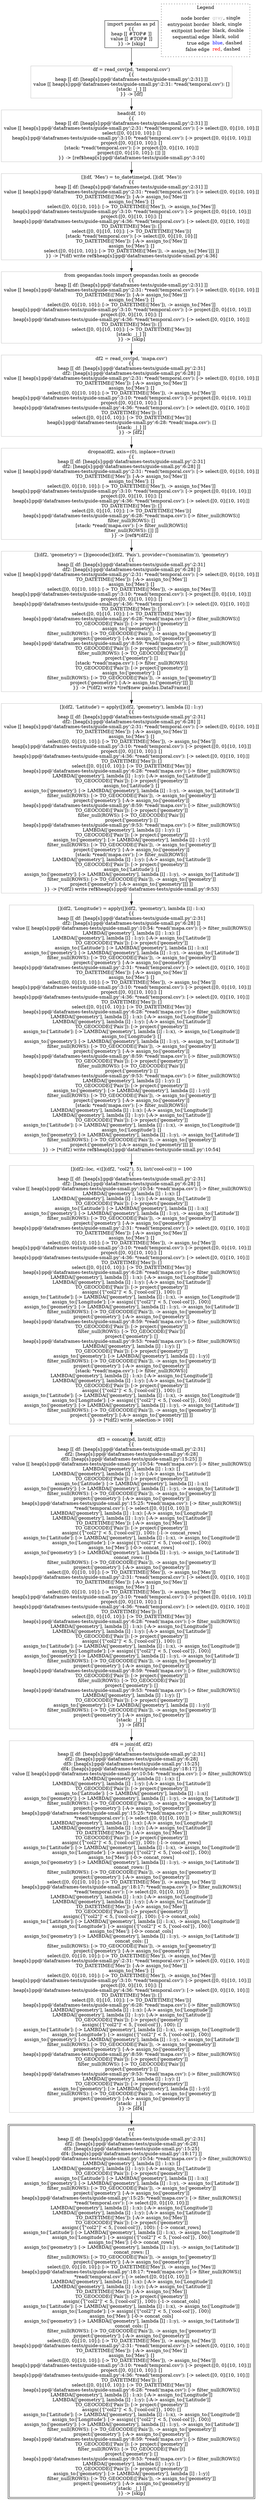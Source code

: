 digraph {
	"node0" [shape="rect",color="black",label=<import pandas as pd<BR/>{{<BR/>heap [[ #TOP# ]]<BR/>value [[ #TOP# ]]<BR/>}} -&gt; [skip]>];
	"node1" [shape="rect",color="gray",label=<df3 = concat(pd, list(df, df2))<BR/>{{<BR/>heap [[ df: [heap[s]:pp@'dataframes-tests/guide-small.py':2:31]<BR/>df2: [heap[s]:pp@'dataframes-tests/guide-small.py':6:28]<BR/>df3: [heap[s]:pp@'dataframes-tests/guide-small.py':15:25] ]]<BR/>value [[ heap[s]:pp@'dataframes-tests/guide-small.py':10:54: *read('mapa.csv'): [-&gt; filter_null(ROWS)]<BR/>LAMBDA(['geometry'], lambda [l] : l::x): []<BR/>LAMBDA(['geometry'], lambda [l] : l::y): [-A-&gt; assign_to:['Latitude']]<BR/>TO_GEOCODE(['Pa&iacute;s']): [-&gt; project:['geometry']]<BR/>assign_to:['Latitude']: [-&gt; LAMBDA(['geometry'], lambda [l] : l::x)]<BR/>assign_to:['geometry']: [-&gt; LAMBDA(['geometry'], lambda [l] : l::y), -&gt; assign_to:['Latitude']]<BR/>filter_null(ROWS): [-&gt; TO_GEOCODE(['Pa&iacute;s']), -&gt; assign_to:['geometry']]<BR/>project:['geometry']: [-A-&gt; assign_to:['geometry']]<BR/>heap[s]:pp@'dataframes-tests/guide-small.py':15:25: *read('mapa.csv'): [-&gt; filter_null(ROWS)]<BR/>*read('temporal.csv'): [-&gt; select:[[0, 0]:[10, 10]:]]<BR/>LAMBDA(['geometry'], lambda [l] : l::x): [-A-&gt; assign_to:['Longitude']]<BR/>LAMBDA(['geometry'], lambda [l] : l::y): [-A-&gt; assign_to:['Latitude']]<BR/>TO_DATETIME(['Mes']): [-A-&gt; assign_to:['Mes']]<BR/>TO_GEOCODE(['Pa&iacute;s']): [-&gt; project:['geometry']]<BR/>assign({'[&quot;col2&quot;]' &lt; 5, ['cool-col']}, 100): [-1-&gt; concat_rows]<BR/>assign_to:['Latitude']: [-&gt; LAMBDA(['geometry'], lambda [l] : l::x), -&gt; assign_to:['Longitude']]<BR/>assign_to:['Longitude']: [-&gt; assign({'[&quot;col2&quot;]' &lt; 5, ['cool-col']}, 100)]<BR/>assign_to:['Mes']: [-0-&gt; concat_rows]<BR/>assign_to:['geometry']: [-&gt; LAMBDA(['geometry'], lambda [l] : l::y), -&gt; assign_to:['Latitude']]<BR/>concat_rows: []<BR/>filter_null(ROWS): [-&gt; TO_GEOCODE(['Pa&iacute;s']), -&gt; assign_to:['geometry']]<BR/>project:['geometry']: [-A-&gt; assign_to:['geometry']]<BR/>select:[[0, 0]:[10, 10]:]: [-&gt; TO_DATETIME(['Mes']), -&gt; assign_to:['Mes']]<BR/>heap[s]:pp@'dataframes-tests/guide-small.py':2:31: *read('temporal.csv'): [-&gt; select:[[0, 0]:[10, 10]:]]<BR/>TO_DATETIME(['Mes']): [-A-&gt; assign_to:['Mes']]<BR/>assign_to:['Mes']: []<BR/>select:[[0, 0]:[10, 10]:]: [-&gt; TO_DATETIME(['Mes']), -&gt; assign_to:['Mes']]<BR/>heap[s]:pp@'dataframes-tests/guide-small.py':3:10: *read('temporal.csv'): [-&gt; project:[[0, 0]:[10, 10]:]]<BR/>project:[[0, 0]:[10, 10]:]: []<BR/>heap[s]:pp@'dataframes-tests/guide-small.py':4:36: *read('temporal.csv'): [-&gt; select:[[0, 0]:[10, 10]:]]<BR/>TO_DATETIME(['Mes']): []<BR/>select:[[0, 0]:[10, 10]:]: [-&gt; TO_DATETIME(['Mes'])]<BR/>heap[s]:pp@'dataframes-tests/guide-small.py':6:28: *read('mapa.csv'): [-&gt; filter_null(ROWS)]<BR/>LAMBDA(['geometry'], lambda [l] : l::x): [-A-&gt; assign_to:['Longitude']]<BR/>LAMBDA(['geometry'], lambda [l] : l::y): [-A-&gt; assign_to:['Latitude']]<BR/>TO_GEOCODE(['Pa&iacute;s']): [-&gt; project:['geometry']]<BR/>assign({'[&quot;col2&quot;]' &lt; 5, ['cool-col']}, 100): []<BR/>assign_to:['Latitude']: [-&gt; LAMBDA(['geometry'], lambda [l] : l::x), -&gt; assign_to:['Longitude']]<BR/>assign_to:['Longitude']: [-&gt; assign({'[&quot;col2&quot;]' &lt; 5, ['cool-col']}, 100)]<BR/>assign_to:['geometry']: [-&gt; LAMBDA(['geometry'], lambda [l] : l::y), -&gt; assign_to:['Latitude']]<BR/>filter_null(ROWS): [-&gt; TO_GEOCODE(['Pa&iacute;s']), -&gt; assign_to:['geometry']]<BR/>project:['geometry']: [-A-&gt; assign_to:['geometry']]<BR/>heap[s]:pp@'dataframes-tests/guide-small.py':8:59: *read('mapa.csv'): [-&gt; filter_null(ROWS)]<BR/>TO_GEOCODE(['Pa&iacute;s']): [-&gt; project:['geometry']]<BR/>filter_null(ROWS): [-&gt; TO_GEOCODE(['Pa&iacute;s'])]<BR/>project:['geometry']: []<BR/>heap[s]:pp@'dataframes-tests/guide-small.py':9:53: *read('mapa.csv'): [-&gt; filter_null(ROWS)]<BR/>LAMBDA(['geometry'], lambda [l] : l::y): []<BR/>TO_GEOCODE(['Pa&iacute;s']): [-&gt; project:['geometry']]<BR/>assign_to:['geometry']: [-&gt; LAMBDA(['geometry'], lambda [l] : l::y)]<BR/>filter_null(ROWS): [-&gt; TO_GEOCODE(['Pa&iacute;s']), -&gt; assign_to:['geometry']]<BR/>project:['geometry']: [-A-&gt; assign_to:['geometry']]<BR/>[stack: _|_] ]]<BR/>}} -&gt; [df3]>];
	"node2" [shape="rect",color="gray",label=<df2 = read_csv(pd, 'mapa.csv')<BR/>{{<BR/>heap [[ df: [heap[s]:pp@'dataframes-tests/guide-small.py':2:31]<BR/>df2: [heap[s]:pp@'dataframes-tests/guide-small.py':6:28] ]]<BR/>value [[ heap[s]:pp@'dataframes-tests/guide-small.py':2:31: *read('temporal.csv'): [-&gt; select:[[0, 0]:[10, 10]:]]<BR/>TO_DATETIME(['Mes']): [-A-&gt; assign_to:['Mes']]<BR/>assign_to:['Mes']: []<BR/>select:[[0, 0]:[10, 10]:]: [-&gt; TO_DATETIME(['Mes']), -&gt; assign_to:['Mes']]<BR/>heap[s]:pp@'dataframes-tests/guide-small.py':3:10: *read('temporal.csv'): [-&gt; project:[[0, 0]:[10, 10]:]]<BR/>project:[[0, 0]:[10, 10]:]: []<BR/>heap[s]:pp@'dataframes-tests/guide-small.py':4:36: *read('temporal.csv'): [-&gt; select:[[0, 0]:[10, 10]:]]<BR/>TO_DATETIME(['Mes']): []<BR/>select:[[0, 0]:[10, 10]:]: [-&gt; TO_DATETIME(['Mes'])]<BR/>heap[s]:pp@'dataframes-tests/guide-small.py':6:28: *read('mapa.csv'): []<BR/>[stack: _|_] ]]<BR/>}} -&gt; [df2]>];
	"node3" [shape="rect",color="gray",label=<from geopandas.tools import geopandas.tools as geocode<BR/>{{<BR/>heap [[ df: [heap[s]:pp@'dataframes-tests/guide-small.py':2:31] ]]<BR/>value [[ heap[s]:pp@'dataframes-tests/guide-small.py':2:31: *read('temporal.csv'): [-&gt; select:[[0, 0]:[10, 10]:]]<BR/>TO_DATETIME(['Mes']): [-A-&gt; assign_to:['Mes']]<BR/>assign_to:['Mes']: []<BR/>select:[[0, 0]:[10, 10]:]: [-&gt; TO_DATETIME(['Mes']), -&gt; assign_to:['Mes']]<BR/>heap[s]:pp@'dataframes-tests/guide-small.py':3:10: *read('temporal.csv'): [-&gt; project:[[0, 0]:[10, 10]:]]<BR/>project:[[0, 0]:[10, 10]:]: []<BR/>heap[s]:pp@'dataframes-tests/guide-small.py':4:36: *read('temporal.csv'): [-&gt; select:[[0, 0]:[10, 10]:]]<BR/>TO_DATETIME(['Mes']): []<BR/>select:[[0, 0]:[10, 10]:]: [-&gt; TO_DATETIME(['Mes'])]<BR/>[stack: _|_] ]]<BR/>}} -&gt; [skip]>];
	"node4" [shape="rect",color="gray",label=<[](df2, 'Latitude') = apply([](df2, 'geometry'), lambda [l] : l::y)<BR/>{{<BR/>heap [[ df: [heap[s]:pp@'dataframes-tests/guide-small.py':2:31]<BR/>df2: [heap[s]:pp@'dataframes-tests/guide-small.py':6:28] ]]<BR/>value [[ heap[s]:pp@'dataframes-tests/guide-small.py':2:31: *read('temporal.csv'): [-&gt; select:[[0, 0]:[10, 10]:]]<BR/>TO_DATETIME(['Mes']): [-A-&gt; assign_to:['Mes']]<BR/>assign_to:['Mes']: []<BR/>select:[[0, 0]:[10, 10]:]: [-&gt; TO_DATETIME(['Mes']), -&gt; assign_to:['Mes']]<BR/>heap[s]:pp@'dataframes-tests/guide-small.py':3:10: *read('temporal.csv'): [-&gt; project:[[0, 0]:[10, 10]:]]<BR/>project:[[0, 0]:[10, 10]:]: []<BR/>heap[s]:pp@'dataframes-tests/guide-small.py':4:36: *read('temporal.csv'): [-&gt; select:[[0, 0]:[10, 10]:]]<BR/>TO_DATETIME(['Mes']): []<BR/>select:[[0, 0]:[10, 10]:]: [-&gt; TO_DATETIME(['Mes'])]<BR/>heap[s]:pp@'dataframes-tests/guide-small.py':6:28: *read('mapa.csv'): [-&gt; filter_null(ROWS)]<BR/>LAMBDA(['geometry'], lambda [l] : l::y): [-A-&gt; assign_to:['Latitude']]<BR/>TO_GEOCODE(['Pa&iacute;s']): [-&gt; project:['geometry']]<BR/>assign_to:['Latitude']: []<BR/>assign_to:['geometry']: [-&gt; LAMBDA(['geometry'], lambda [l] : l::y), -&gt; assign_to:['Latitude']]<BR/>filter_null(ROWS): [-&gt; TO_GEOCODE(['Pa&iacute;s']), -&gt; assign_to:['geometry']]<BR/>project:['geometry']: [-A-&gt; assign_to:['geometry']]<BR/>heap[s]:pp@'dataframes-tests/guide-small.py':8:59: *read('mapa.csv'): [-&gt; filter_null(ROWS)]<BR/>TO_GEOCODE(['Pa&iacute;s']): [-&gt; project:['geometry']]<BR/>filter_null(ROWS): [-&gt; TO_GEOCODE(['Pa&iacute;s'])]<BR/>project:['geometry']: []<BR/>heap[s]:pp@'dataframes-tests/guide-small.py':9:53: *read('mapa.csv'): [-&gt; filter_null(ROWS)]<BR/>LAMBDA(['geometry'], lambda [l] : l::y): []<BR/>TO_GEOCODE(['Pa&iacute;s']): [-&gt; project:['geometry']]<BR/>assign_to:['geometry']: [-&gt; LAMBDA(['geometry'], lambda [l] : l::y)]<BR/>filter_null(ROWS): [-&gt; TO_GEOCODE(['Pa&iacute;s']), -&gt; assign_to:['geometry']]<BR/>project:['geometry']: [-A-&gt; assign_to:['geometry']]<BR/>[stack: *read('mapa.csv'): [-&gt; filter_null(ROWS)]<BR/>LAMBDA(['geometry'], lambda [l] : l::y): [-A-&gt; assign_to:['Latitude']]<BR/>TO_GEOCODE(['Pa&iacute;s']): [-&gt; project:['geometry']]<BR/>assign_to:['Latitude']: []<BR/>assign_to:['geometry']: [-&gt; LAMBDA(['geometry'], lambda [l] : l::y), -&gt; assign_to:['Latitude']]<BR/>filter_null(ROWS): [-&gt; TO_GEOCODE(['Pa&iacute;s']), -&gt; assign_to:['geometry']]<BR/>project:['geometry']: [-A-&gt; assign_to:['geometry']]] ]]<BR/>}} -&gt; [*(df2) write ref$heap[s]:pp@'dataframes-tests/guide-small.py':9:53]>];
	"node5" [shape="rect",color="gray",label=<df4 = join(df, df2)<BR/>{{<BR/>heap [[ df: [heap[s]:pp@'dataframes-tests/guide-small.py':2:31]<BR/>df2: [heap[s]:pp@'dataframes-tests/guide-small.py':6:28]<BR/>df3: [heap[s]:pp@'dataframes-tests/guide-small.py':15:25]<BR/>df4: [heap[s]:pp@'dataframes-tests/guide-small.py':18:17] ]]<BR/>value [[ heap[s]:pp@'dataframes-tests/guide-small.py':10:54: *read('mapa.csv'): [-&gt; filter_null(ROWS)]<BR/>LAMBDA(['geometry'], lambda [l] : l::x): []<BR/>LAMBDA(['geometry'], lambda [l] : l::y): [-A-&gt; assign_to:['Latitude']]<BR/>TO_GEOCODE(['Pa&iacute;s']): [-&gt; project:['geometry']]<BR/>assign_to:['Latitude']: [-&gt; LAMBDA(['geometry'], lambda [l] : l::x)]<BR/>assign_to:['geometry']: [-&gt; LAMBDA(['geometry'], lambda [l] : l::y), -&gt; assign_to:['Latitude']]<BR/>filter_null(ROWS): [-&gt; TO_GEOCODE(['Pa&iacute;s']), -&gt; assign_to:['geometry']]<BR/>project:['geometry']: [-A-&gt; assign_to:['geometry']]<BR/>heap[s]:pp@'dataframes-tests/guide-small.py':15:25: *read('mapa.csv'): [-&gt; filter_null(ROWS)]<BR/>*read('temporal.csv'): [-&gt; select:[[0, 0]:[10, 10]:]]<BR/>LAMBDA(['geometry'], lambda [l] : l::x): [-A-&gt; assign_to:['Longitude']]<BR/>LAMBDA(['geometry'], lambda [l] : l::y): [-A-&gt; assign_to:['Latitude']]<BR/>TO_DATETIME(['Mes']): [-A-&gt; assign_to:['Mes']]<BR/>TO_GEOCODE(['Pa&iacute;s']): [-&gt; project:['geometry']]<BR/>assign({'[&quot;col2&quot;]' &lt; 5, ['cool-col']}, 100): [-1-&gt; concat_rows]<BR/>assign_to:['Latitude']: [-&gt; LAMBDA(['geometry'], lambda [l] : l::x), -&gt; assign_to:['Longitude']]<BR/>assign_to:['Longitude']: [-&gt; assign({'[&quot;col2&quot;]' &lt; 5, ['cool-col']}, 100)]<BR/>assign_to:['Mes']: [-0-&gt; concat_rows]<BR/>assign_to:['geometry']: [-&gt; LAMBDA(['geometry'], lambda [l] : l::y), -&gt; assign_to:['Latitude']]<BR/>concat_rows: []<BR/>filter_null(ROWS): [-&gt; TO_GEOCODE(['Pa&iacute;s']), -&gt; assign_to:['geometry']]<BR/>project:['geometry']: [-A-&gt; assign_to:['geometry']]<BR/>select:[[0, 0]:[10, 10]:]: [-&gt; TO_DATETIME(['Mes']), -&gt; assign_to:['Mes']]<BR/>heap[s]:pp@'dataframes-tests/guide-small.py':18:17: *read('mapa.csv'): [-&gt; filter_null(ROWS)]<BR/>*read('temporal.csv'): [-&gt; select:[[0, 0]:[10, 10]:]]<BR/>LAMBDA(['geometry'], lambda [l] : l::x): [-A-&gt; assign_to:['Longitude']]<BR/>LAMBDA(['geometry'], lambda [l] : l::y): [-A-&gt; assign_to:['Latitude']]<BR/>TO_DATETIME(['Mes']): [-A-&gt; assign_to:['Mes']]<BR/>TO_GEOCODE(['Pa&iacute;s']): [-&gt; project:['geometry']]<BR/>assign({'[&quot;col2&quot;]' &lt; 5, ['cool-col']}, 100): [-1-&gt; concat_cols]<BR/>assign_to:['Latitude']: [-&gt; LAMBDA(['geometry'], lambda [l] : l::x), -&gt; assign_to:['Longitude']]<BR/>assign_to:['Longitude']: [-&gt; assign({'[&quot;col2&quot;]' &lt; 5, ['cool-col']}, 100)]<BR/>assign_to:['Mes']: [-0-&gt; concat_cols]<BR/>assign_to:['geometry']: [-&gt; LAMBDA(['geometry'], lambda [l] : l::y), -&gt; assign_to:['Latitude']]<BR/>concat_cols: []<BR/>filter_null(ROWS): [-&gt; TO_GEOCODE(['Pa&iacute;s']), -&gt; assign_to:['geometry']]<BR/>project:['geometry']: [-A-&gt; assign_to:['geometry']]<BR/>select:[[0, 0]:[10, 10]:]: [-&gt; TO_DATETIME(['Mes']), -&gt; assign_to:['Mes']]<BR/>heap[s]:pp@'dataframes-tests/guide-small.py':2:31: *read('temporal.csv'): [-&gt; select:[[0, 0]:[10, 10]:]]<BR/>TO_DATETIME(['Mes']): [-A-&gt; assign_to:['Mes']]<BR/>assign_to:['Mes']: []<BR/>select:[[0, 0]:[10, 10]:]: [-&gt; TO_DATETIME(['Mes']), -&gt; assign_to:['Mes']]<BR/>heap[s]:pp@'dataframes-tests/guide-small.py':3:10: *read('temporal.csv'): [-&gt; project:[[0, 0]:[10, 10]:]]<BR/>project:[[0, 0]:[10, 10]:]: []<BR/>heap[s]:pp@'dataframes-tests/guide-small.py':4:36: *read('temporal.csv'): [-&gt; select:[[0, 0]:[10, 10]:]]<BR/>TO_DATETIME(['Mes']): []<BR/>select:[[0, 0]:[10, 10]:]: [-&gt; TO_DATETIME(['Mes'])]<BR/>heap[s]:pp@'dataframes-tests/guide-small.py':6:28: *read('mapa.csv'): [-&gt; filter_null(ROWS)]<BR/>LAMBDA(['geometry'], lambda [l] : l::x): [-A-&gt; assign_to:['Longitude']]<BR/>LAMBDA(['geometry'], lambda [l] : l::y): [-A-&gt; assign_to:['Latitude']]<BR/>TO_GEOCODE(['Pa&iacute;s']): [-&gt; project:['geometry']]<BR/>assign({'[&quot;col2&quot;]' &lt; 5, ['cool-col']}, 100): []<BR/>assign_to:['Latitude']: [-&gt; LAMBDA(['geometry'], lambda [l] : l::x), -&gt; assign_to:['Longitude']]<BR/>assign_to:['Longitude']: [-&gt; assign({'[&quot;col2&quot;]' &lt; 5, ['cool-col']}, 100)]<BR/>assign_to:['geometry']: [-&gt; LAMBDA(['geometry'], lambda [l] : l::y), -&gt; assign_to:['Latitude']]<BR/>filter_null(ROWS): [-&gt; TO_GEOCODE(['Pa&iacute;s']), -&gt; assign_to:['geometry']]<BR/>project:['geometry']: [-A-&gt; assign_to:['geometry']]<BR/>heap[s]:pp@'dataframes-tests/guide-small.py':8:59: *read('mapa.csv'): [-&gt; filter_null(ROWS)]<BR/>TO_GEOCODE(['Pa&iacute;s']): [-&gt; project:['geometry']]<BR/>filter_null(ROWS): [-&gt; TO_GEOCODE(['Pa&iacute;s'])]<BR/>project:['geometry']: []<BR/>heap[s]:pp@'dataframes-tests/guide-small.py':9:53: *read('mapa.csv'): [-&gt; filter_null(ROWS)]<BR/>LAMBDA(['geometry'], lambda [l] : l::y): []<BR/>TO_GEOCODE(['Pa&iacute;s']): [-&gt; project:['geometry']]<BR/>assign_to:['geometry']: [-&gt; LAMBDA(['geometry'], lambda [l] : l::y)]<BR/>filter_null(ROWS): [-&gt; TO_GEOCODE(['Pa&iacute;s']), -&gt; assign_to:['geometry']]<BR/>project:['geometry']: [-A-&gt; assign_to:['geometry']]<BR/>[stack: _|_] ]]<BR/>}} -&gt; [df4]>];
	"node6" [shape="rect",color="gray",label=<head(df, 10)<BR/>{{<BR/>heap [[ df: [heap[s]:pp@'dataframes-tests/guide-small.py':2:31] ]]<BR/>value [[ heap[s]:pp@'dataframes-tests/guide-small.py':2:31: *read('temporal.csv'): [-&gt; select:[[0, 0]:[10, 10]:]]<BR/>select:[[0, 0]:[10, 10]:]: []<BR/>heap[s]:pp@'dataframes-tests/guide-small.py':3:10: *read('temporal.csv'): [-&gt; project:[[0, 0]:[10, 10]:]]<BR/>project:[[0, 0]:[10, 10]:]: []<BR/>[stack: *read('temporal.csv'): [-&gt; project:[[0, 0]:[10, 10]:]]<BR/>project:[[0, 0]:[10, 10]:]: []] ]]<BR/>}} -&gt; [ref$heap[s]:pp@'dataframes-tests/guide-small.py':3:10]>];
	"node7" [shape="rect",color="gray",label=<[](df2, 'geometry') = [](geocode([](df2, 'Pa&iacute;s'), provider=('nominatim')), 'geometry')<BR/>{{<BR/>heap [[ df: [heap[s]:pp@'dataframes-tests/guide-small.py':2:31]<BR/>df2: [heap[s]:pp@'dataframes-tests/guide-small.py':6:28] ]]<BR/>value [[ heap[s]:pp@'dataframes-tests/guide-small.py':2:31: *read('temporal.csv'): [-&gt; select:[[0, 0]:[10, 10]:]]<BR/>TO_DATETIME(['Mes']): [-A-&gt; assign_to:['Mes']]<BR/>assign_to:['Mes']: []<BR/>select:[[0, 0]:[10, 10]:]: [-&gt; TO_DATETIME(['Mes']), -&gt; assign_to:['Mes']]<BR/>heap[s]:pp@'dataframes-tests/guide-small.py':3:10: *read('temporal.csv'): [-&gt; project:[[0, 0]:[10, 10]:]]<BR/>project:[[0, 0]:[10, 10]:]: []<BR/>heap[s]:pp@'dataframes-tests/guide-small.py':4:36: *read('temporal.csv'): [-&gt; select:[[0, 0]:[10, 10]:]]<BR/>TO_DATETIME(['Mes']): []<BR/>select:[[0, 0]:[10, 10]:]: [-&gt; TO_DATETIME(['Mes'])]<BR/>heap[s]:pp@'dataframes-tests/guide-small.py':6:28: *read('mapa.csv'): [-&gt; filter_null(ROWS)]<BR/>TO_GEOCODE(['Pa&iacute;s']): [-&gt; project:['geometry']]<BR/>assign_to:['geometry']: []<BR/>filter_null(ROWS): [-&gt; TO_GEOCODE(['Pa&iacute;s']), -&gt; assign_to:['geometry']]<BR/>project:['geometry']: [-A-&gt; assign_to:['geometry']]<BR/>heap[s]:pp@'dataframes-tests/guide-small.py':8:59: *read('mapa.csv'): [-&gt; filter_null(ROWS)]<BR/>TO_GEOCODE(['Pa&iacute;s']): [-&gt; project:['geometry']]<BR/>filter_null(ROWS): [-&gt; TO_GEOCODE(['Pa&iacute;s'])]<BR/>project:['geometry']: []<BR/>[stack: *read('mapa.csv'): [-&gt; filter_null(ROWS)]<BR/>TO_GEOCODE(['Pa&iacute;s']): [-&gt; project:['geometry']]<BR/>assign_to:['geometry']: []<BR/>filter_null(ROWS): [-&gt; TO_GEOCODE(['Pa&iacute;s']), -&gt; assign_to:['geometry']]<BR/>project:['geometry']: [-A-&gt; assign_to:['geometry']]] ]]<BR/>}} -&gt; [*(df2) write *(ref$new pandas.DataFrame)]>];
	"node8" [shape="rect",color="gray",label=<[](df2::loc, &lt;([](df2, &quot;col2&quot;), 5), list('cool-col')) = 100<BR/>{{<BR/>heap [[ df: [heap[s]:pp@'dataframes-tests/guide-small.py':2:31]<BR/>df2: [heap[s]:pp@'dataframes-tests/guide-small.py':6:28] ]]<BR/>value [[ heap[s]:pp@'dataframes-tests/guide-small.py':10:54: *read('mapa.csv'): [-&gt; filter_null(ROWS)]<BR/>LAMBDA(['geometry'], lambda [l] : l::x): []<BR/>LAMBDA(['geometry'], lambda [l] : l::y): [-A-&gt; assign_to:['Latitude']]<BR/>TO_GEOCODE(['Pa&iacute;s']): [-&gt; project:['geometry']]<BR/>assign_to:['Latitude']: [-&gt; LAMBDA(['geometry'], lambda [l] : l::x)]<BR/>assign_to:['geometry']: [-&gt; LAMBDA(['geometry'], lambda [l] : l::y), -&gt; assign_to:['Latitude']]<BR/>filter_null(ROWS): [-&gt; TO_GEOCODE(['Pa&iacute;s']), -&gt; assign_to:['geometry']]<BR/>project:['geometry']: [-A-&gt; assign_to:['geometry']]<BR/>heap[s]:pp@'dataframes-tests/guide-small.py':2:31: *read('temporal.csv'): [-&gt; select:[[0, 0]:[10, 10]:]]<BR/>TO_DATETIME(['Mes']): [-A-&gt; assign_to:['Mes']]<BR/>assign_to:['Mes']: []<BR/>select:[[0, 0]:[10, 10]:]: [-&gt; TO_DATETIME(['Mes']), -&gt; assign_to:['Mes']]<BR/>heap[s]:pp@'dataframes-tests/guide-small.py':3:10: *read('temporal.csv'): [-&gt; project:[[0, 0]:[10, 10]:]]<BR/>project:[[0, 0]:[10, 10]:]: []<BR/>heap[s]:pp@'dataframes-tests/guide-small.py':4:36: *read('temporal.csv'): [-&gt; select:[[0, 0]:[10, 10]:]]<BR/>TO_DATETIME(['Mes']): []<BR/>select:[[0, 0]:[10, 10]:]: [-&gt; TO_DATETIME(['Mes'])]<BR/>heap[s]:pp@'dataframes-tests/guide-small.py':6:28: *read('mapa.csv'): [-&gt; filter_null(ROWS)]<BR/>LAMBDA(['geometry'], lambda [l] : l::x): [-A-&gt; assign_to:['Longitude']]<BR/>LAMBDA(['geometry'], lambda [l] : l::y): [-A-&gt; assign_to:['Latitude']]<BR/>TO_GEOCODE(['Pa&iacute;s']): [-&gt; project:['geometry']]<BR/>assign({'[&quot;col2&quot;]' &lt; 5, ['cool-col']}, 100): []<BR/>assign_to:['Latitude']: [-&gt; LAMBDA(['geometry'], lambda [l] : l::x), -&gt; assign_to:['Longitude']]<BR/>assign_to:['Longitude']: [-&gt; assign({'[&quot;col2&quot;]' &lt; 5, ['cool-col']}, 100)]<BR/>assign_to:['geometry']: [-&gt; LAMBDA(['geometry'], lambda [l] : l::y), -&gt; assign_to:['Latitude']]<BR/>filter_null(ROWS): [-&gt; TO_GEOCODE(['Pa&iacute;s']), -&gt; assign_to:['geometry']]<BR/>project:['geometry']: [-A-&gt; assign_to:['geometry']]<BR/>heap[s]:pp@'dataframes-tests/guide-small.py':8:59: *read('mapa.csv'): [-&gt; filter_null(ROWS)]<BR/>TO_GEOCODE(['Pa&iacute;s']): [-&gt; project:['geometry']]<BR/>filter_null(ROWS): [-&gt; TO_GEOCODE(['Pa&iacute;s'])]<BR/>project:['geometry']: []<BR/>heap[s]:pp@'dataframes-tests/guide-small.py':9:53: *read('mapa.csv'): [-&gt; filter_null(ROWS)]<BR/>LAMBDA(['geometry'], lambda [l] : l::y): []<BR/>TO_GEOCODE(['Pa&iacute;s']): [-&gt; project:['geometry']]<BR/>assign_to:['geometry']: [-&gt; LAMBDA(['geometry'], lambda [l] : l::y)]<BR/>filter_null(ROWS): [-&gt; TO_GEOCODE(['Pa&iacute;s']), -&gt; assign_to:['geometry']]<BR/>project:['geometry']: [-A-&gt; assign_to:['geometry']]<BR/>[stack: *read('mapa.csv'): [-&gt; filter_null(ROWS)]<BR/>LAMBDA(['geometry'], lambda [l] : l::x): [-A-&gt; assign_to:['Longitude']]<BR/>LAMBDA(['geometry'], lambda [l] : l::y): [-A-&gt; assign_to:['Latitude']]<BR/>TO_GEOCODE(['Pa&iacute;s']): [-&gt; project:['geometry']]<BR/>assign({'[&quot;col2&quot;]' &lt; 5, ['cool-col']}, 100): []<BR/>assign_to:['Latitude']: [-&gt; LAMBDA(['geometry'], lambda [l] : l::x), -&gt; assign_to:['Longitude']]<BR/>assign_to:['Longitude']: [-&gt; assign({'[&quot;col2&quot;]' &lt; 5, ['cool-col']}, 100)]<BR/>assign_to:['geometry']: [-&gt; LAMBDA(['geometry'], lambda [l] : l::y), -&gt; assign_to:['Latitude']]<BR/>filter_null(ROWS): [-&gt; TO_GEOCODE(['Pa&iacute;s']), -&gt; assign_to:['geometry']]<BR/>project:['geometry']: [-A-&gt; assign_to:['geometry']]] ]]<BR/>}} -&gt; [*(df2) write_selection-&gt; 100]>];
	"node9" [shape="rect",color="gray",label=<[](df2, 'Longitude') = apply([](df2, 'geometry'), lambda [l] : l::x)<BR/>{{<BR/>heap [[ df: [heap[s]:pp@'dataframes-tests/guide-small.py':2:31]<BR/>df2: [heap[s]:pp@'dataframes-tests/guide-small.py':6:28] ]]<BR/>value [[ heap[s]:pp@'dataframes-tests/guide-small.py':10:54: *read('mapa.csv'): [-&gt; filter_null(ROWS)]<BR/>LAMBDA(['geometry'], lambda [l] : l::x): []<BR/>LAMBDA(['geometry'], lambda [l] : l::y): [-A-&gt; assign_to:['Latitude']]<BR/>TO_GEOCODE(['Pa&iacute;s']): [-&gt; project:['geometry']]<BR/>assign_to:['Latitude']: [-&gt; LAMBDA(['geometry'], lambda [l] : l::x)]<BR/>assign_to:['geometry']: [-&gt; LAMBDA(['geometry'], lambda [l] : l::y), -&gt; assign_to:['Latitude']]<BR/>filter_null(ROWS): [-&gt; TO_GEOCODE(['Pa&iacute;s']), -&gt; assign_to:['geometry']]<BR/>project:['geometry']: [-A-&gt; assign_to:['geometry']]<BR/>heap[s]:pp@'dataframes-tests/guide-small.py':2:31: *read('temporal.csv'): [-&gt; select:[[0, 0]:[10, 10]:]]<BR/>TO_DATETIME(['Mes']): [-A-&gt; assign_to:['Mes']]<BR/>assign_to:['Mes']: []<BR/>select:[[0, 0]:[10, 10]:]: [-&gt; TO_DATETIME(['Mes']), -&gt; assign_to:['Mes']]<BR/>heap[s]:pp@'dataframes-tests/guide-small.py':3:10: *read('temporal.csv'): [-&gt; project:[[0, 0]:[10, 10]:]]<BR/>project:[[0, 0]:[10, 10]:]: []<BR/>heap[s]:pp@'dataframes-tests/guide-small.py':4:36: *read('temporal.csv'): [-&gt; select:[[0, 0]:[10, 10]:]]<BR/>TO_DATETIME(['Mes']): []<BR/>select:[[0, 0]:[10, 10]:]: [-&gt; TO_DATETIME(['Mes'])]<BR/>heap[s]:pp@'dataframes-tests/guide-small.py':6:28: *read('mapa.csv'): [-&gt; filter_null(ROWS)]<BR/>LAMBDA(['geometry'], lambda [l] : l::x): [-A-&gt; assign_to:['Longitude']]<BR/>LAMBDA(['geometry'], lambda [l] : l::y): [-A-&gt; assign_to:['Latitude']]<BR/>TO_GEOCODE(['Pa&iacute;s']): [-&gt; project:['geometry']]<BR/>assign_to:['Latitude']: [-&gt; LAMBDA(['geometry'], lambda [l] : l::x), -&gt; assign_to:['Longitude']]<BR/>assign_to:['Longitude']: []<BR/>assign_to:['geometry']: [-&gt; LAMBDA(['geometry'], lambda [l] : l::y), -&gt; assign_to:['Latitude']]<BR/>filter_null(ROWS): [-&gt; TO_GEOCODE(['Pa&iacute;s']), -&gt; assign_to:['geometry']]<BR/>project:['geometry']: [-A-&gt; assign_to:['geometry']]<BR/>heap[s]:pp@'dataframes-tests/guide-small.py':8:59: *read('mapa.csv'): [-&gt; filter_null(ROWS)]<BR/>TO_GEOCODE(['Pa&iacute;s']): [-&gt; project:['geometry']]<BR/>filter_null(ROWS): [-&gt; TO_GEOCODE(['Pa&iacute;s'])]<BR/>project:['geometry']: []<BR/>heap[s]:pp@'dataframes-tests/guide-small.py':9:53: *read('mapa.csv'): [-&gt; filter_null(ROWS)]<BR/>LAMBDA(['geometry'], lambda [l] : l::y): []<BR/>TO_GEOCODE(['Pa&iacute;s']): [-&gt; project:['geometry']]<BR/>assign_to:['geometry']: [-&gt; LAMBDA(['geometry'], lambda [l] : l::y)]<BR/>filter_null(ROWS): [-&gt; TO_GEOCODE(['Pa&iacute;s']), -&gt; assign_to:['geometry']]<BR/>project:['geometry']: [-A-&gt; assign_to:['geometry']]<BR/>[stack: *read('mapa.csv'): [-&gt; filter_null(ROWS)]<BR/>LAMBDA(['geometry'], lambda [l] : l::x): [-A-&gt; assign_to:['Longitude']]<BR/>LAMBDA(['geometry'], lambda [l] : l::y): [-A-&gt; assign_to:['Latitude']]<BR/>TO_GEOCODE(['Pa&iacute;s']): [-&gt; project:['geometry']]<BR/>assign_to:['Latitude']: [-&gt; LAMBDA(['geometry'], lambda [l] : l::x), -&gt; assign_to:['Longitude']]<BR/>assign_to:['Longitude']: []<BR/>assign_to:['geometry']: [-&gt; LAMBDA(['geometry'], lambda [l] : l::y), -&gt; assign_to:['Latitude']]<BR/>filter_null(ROWS): [-&gt; TO_GEOCODE(['Pa&iacute;s']), -&gt; assign_to:['geometry']]<BR/>project:['geometry']: [-A-&gt; assign_to:['geometry']]] ]]<BR/>}} -&gt; [*(df2) write ref$heap[s]:pp@'dataframes-tests/guide-small.py':10:54]>];
	"node10" [shape="rect",color="gray",label=<df = read_csv(pd, 'temporal.csv')<BR/>{{<BR/>heap [[ df: [heap[s]:pp@'dataframes-tests/guide-small.py':2:31] ]]<BR/>value [[ heap[s]:pp@'dataframes-tests/guide-small.py':2:31: *read('temporal.csv'): []<BR/>[stack: _|_] ]]<BR/>}} -&gt; [df]>];
	"node11" [shape="rect",color="black",peripheries="2",label=<ret<BR/>{{<BR/>heap [[ df: [heap[s]:pp@'dataframes-tests/guide-small.py':2:31]<BR/>df2: [heap[s]:pp@'dataframes-tests/guide-small.py':6:28]<BR/>df3: [heap[s]:pp@'dataframes-tests/guide-small.py':15:25]<BR/>df4: [heap[s]:pp@'dataframes-tests/guide-small.py':18:17] ]]<BR/>value [[ heap[s]:pp@'dataframes-tests/guide-small.py':10:54: *read('mapa.csv'): [-&gt; filter_null(ROWS)]<BR/>LAMBDA(['geometry'], lambda [l] : l::x): []<BR/>LAMBDA(['geometry'], lambda [l] : l::y): [-A-&gt; assign_to:['Latitude']]<BR/>TO_GEOCODE(['Pa&iacute;s']): [-&gt; project:['geometry']]<BR/>assign_to:['Latitude']: [-&gt; LAMBDA(['geometry'], lambda [l] : l::x)]<BR/>assign_to:['geometry']: [-&gt; LAMBDA(['geometry'], lambda [l] : l::y), -&gt; assign_to:['Latitude']]<BR/>filter_null(ROWS): [-&gt; TO_GEOCODE(['Pa&iacute;s']), -&gt; assign_to:['geometry']]<BR/>project:['geometry']: [-A-&gt; assign_to:['geometry']]<BR/>heap[s]:pp@'dataframes-tests/guide-small.py':15:25: *read('mapa.csv'): [-&gt; filter_null(ROWS)]<BR/>*read('temporal.csv'): [-&gt; select:[[0, 0]:[10, 10]:]]<BR/>LAMBDA(['geometry'], lambda [l] : l::x): [-A-&gt; assign_to:['Longitude']]<BR/>LAMBDA(['geometry'], lambda [l] : l::y): [-A-&gt; assign_to:['Latitude']]<BR/>TO_DATETIME(['Mes']): [-A-&gt; assign_to:['Mes']]<BR/>TO_GEOCODE(['Pa&iacute;s']): [-&gt; project:['geometry']]<BR/>assign({'[&quot;col2&quot;]' &lt; 5, ['cool-col']}, 100): [-1-&gt; concat_rows]<BR/>assign_to:['Latitude']: [-&gt; LAMBDA(['geometry'], lambda [l] : l::x), -&gt; assign_to:['Longitude']]<BR/>assign_to:['Longitude']: [-&gt; assign({'[&quot;col2&quot;]' &lt; 5, ['cool-col']}, 100)]<BR/>assign_to:['Mes']: [-0-&gt; concat_rows]<BR/>assign_to:['geometry']: [-&gt; LAMBDA(['geometry'], lambda [l] : l::y), -&gt; assign_to:['Latitude']]<BR/>concat_rows: []<BR/>filter_null(ROWS): [-&gt; TO_GEOCODE(['Pa&iacute;s']), -&gt; assign_to:['geometry']]<BR/>project:['geometry']: [-A-&gt; assign_to:['geometry']]<BR/>select:[[0, 0]:[10, 10]:]: [-&gt; TO_DATETIME(['Mes']), -&gt; assign_to:['Mes']]<BR/>heap[s]:pp@'dataframes-tests/guide-small.py':18:17: *read('mapa.csv'): [-&gt; filter_null(ROWS)]<BR/>*read('temporal.csv'): [-&gt; select:[[0, 0]:[10, 10]:]]<BR/>LAMBDA(['geometry'], lambda [l] : l::x): [-A-&gt; assign_to:['Longitude']]<BR/>LAMBDA(['geometry'], lambda [l] : l::y): [-A-&gt; assign_to:['Latitude']]<BR/>TO_DATETIME(['Mes']): [-A-&gt; assign_to:['Mes']]<BR/>TO_GEOCODE(['Pa&iacute;s']): [-&gt; project:['geometry']]<BR/>assign({'[&quot;col2&quot;]' &lt; 5, ['cool-col']}, 100): [-1-&gt; concat_cols]<BR/>assign_to:['Latitude']: [-&gt; LAMBDA(['geometry'], lambda [l] : l::x), -&gt; assign_to:['Longitude']]<BR/>assign_to:['Longitude']: [-&gt; assign({'[&quot;col2&quot;]' &lt; 5, ['cool-col']}, 100)]<BR/>assign_to:['Mes']: [-0-&gt; concat_cols]<BR/>assign_to:['geometry']: [-&gt; LAMBDA(['geometry'], lambda [l] : l::y), -&gt; assign_to:['Latitude']]<BR/>concat_cols: []<BR/>filter_null(ROWS): [-&gt; TO_GEOCODE(['Pa&iacute;s']), -&gt; assign_to:['geometry']]<BR/>project:['geometry']: [-A-&gt; assign_to:['geometry']]<BR/>select:[[0, 0]:[10, 10]:]: [-&gt; TO_DATETIME(['Mes']), -&gt; assign_to:['Mes']]<BR/>heap[s]:pp@'dataframes-tests/guide-small.py':2:31: *read('temporal.csv'): [-&gt; select:[[0, 0]:[10, 10]:]]<BR/>TO_DATETIME(['Mes']): [-A-&gt; assign_to:['Mes']]<BR/>assign_to:['Mes']: []<BR/>select:[[0, 0]:[10, 10]:]: [-&gt; TO_DATETIME(['Mes']), -&gt; assign_to:['Mes']]<BR/>heap[s]:pp@'dataframes-tests/guide-small.py':3:10: *read('temporal.csv'): [-&gt; project:[[0, 0]:[10, 10]:]]<BR/>project:[[0, 0]:[10, 10]:]: []<BR/>heap[s]:pp@'dataframes-tests/guide-small.py':4:36: *read('temporal.csv'): [-&gt; select:[[0, 0]:[10, 10]:]]<BR/>TO_DATETIME(['Mes']): []<BR/>select:[[0, 0]:[10, 10]:]: [-&gt; TO_DATETIME(['Mes'])]<BR/>heap[s]:pp@'dataframes-tests/guide-small.py':6:28: *read('mapa.csv'): [-&gt; filter_null(ROWS)]<BR/>LAMBDA(['geometry'], lambda [l] : l::x): [-A-&gt; assign_to:['Longitude']]<BR/>LAMBDA(['geometry'], lambda [l] : l::y): [-A-&gt; assign_to:['Latitude']]<BR/>TO_GEOCODE(['Pa&iacute;s']): [-&gt; project:['geometry']]<BR/>assign({'[&quot;col2&quot;]' &lt; 5, ['cool-col']}, 100): []<BR/>assign_to:['Latitude']: [-&gt; LAMBDA(['geometry'], lambda [l] : l::x), -&gt; assign_to:['Longitude']]<BR/>assign_to:['Longitude']: [-&gt; assign({'[&quot;col2&quot;]' &lt; 5, ['cool-col']}, 100)]<BR/>assign_to:['geometry']: [-&gt; LAMBDA(['geometry'], lambda [l] : l::y), -&gt; assign_to:['Latitude']]<BR/>filter_null(ROWS): [-&gt; TO_GEOCODE(['Pa&iacute;s']), -&gt; assign_to:['geometry']]<BR/>project:['geometry']: [-A-&gt; assign_to:['geometry']]<BR/>heap[s]:pp@'dataframes-tests/guide-small.py':8:59: *read('mapa.csv'): [-&gt; filter_null(ROWS)]<BR/>TO_GEOCODE(['Pa&iacute;s']): [-&gt; project:['geometry']]<BR/>filter_null(ROWS): [-&gt; TO_GEOCODE(['Pa&iacute;s'])]<BR/>project:['geometry']: []<BR/>heap[s]:pp@'dataframes-tests/guide-small.py':9:53: *read('mapa.csv'): [-&gt; filter_null(ROWS)]<BR/>LAMBDA(['geometry'], lambda [l] : l::y): []<BR/>TO_GEOCODE(['Pa&iacute;s']): [-&gt; project:['geometry']]<BR/>assign_to:['geometry']: [-&gt; LAMBDA(['geometry'], lambda [l] : l::y)]<BR/>filter_null(ROWS): [-&gt; TO_GEOCODE(['Pa&iacute;s']), -&gt; assign_to:['geometry']]<BR/>project:['geometry']: [-A-&gt; assign_to:['geometry']]<BR/>[stack: _|_] ]]<BR/>}} -&gt; [skip]>];
	"node12" [shape="rect",color="gray",label=<[](df, 'Mes') = to_datetime(pd, [](df, 'Mes'))<BR/>{{<BR/>heap [[ df: [heap[s]:pp@'dataframes-tests/guide-small.py':2:31] ]]<BR/>value [[ heap[s]:pp@'dataframes-tests/guide-small.py':2:31: *read('temporal.csv'): [-&gt; select:[[0, 0]:[10, 10]:]]<BR/>TO_DATETIME(['Mes']): [-A-&gt; assign_to:['Mes']]<BR/>assign_to:['Mes']: []<BR/>select:[[0, 0]:[10, 10]:]: [-&gt; TO_DATETIME(['Mes']), -&gt; assign_to:['Mes']]<BR/>heap[s]:pp@'dataframes-tests/guide-small.py':3:10: *read('temporal.csv'): [-&gt; project:[[0, 0]:[10, 10]:]]<BR/>project:[[0, 0]:[10, 10]:]: []<BR/>heap[s]:pp@'dataframes-tests/guide-small.py':4:36: *read('temporal.csv'): [-&gt; select:[[0, 0]:[10, 10]:]]<BR/>TO_DATETIME(['Mes']): []<BR/>select:[[0, 0]:[10, 10]:]: [-&gt; TO_DATETIME(['Mes'])]<BR/>[stack: *read('temporal.csv'): [-&gt; select:[[0, 0]:[10, 10]:]]<BR/>TO_DATETIME(['Mes']): [-A-&gt; assign_to:['Mes']]<BR/>assign_to:['Mes']: []<BR/>select:[[0, 0]:[10, 10]:]: [-&gt; TO_DATETIME(['Mes']), -&gt; assign_to:['Mes']]] ]]<BR/>}} -&gt; [*(df) write ref$heap[s]:pp@'dataframes-tests/guide-small.py':4:36]>];
	"node13" [shape="rect",color="gray",label=<dropna(df2, axis=(0), inplace=(true))<BR/>{{<BR/>heap [[ df: [heap[s]:pp@'dataframes-tests/guide-small.py':2:31]<BR/>df2: [heap[s]:pp@'dataframes-tests/guide-small.py':6:28] ]]<BR/>value [[ heap[s]:pp@'dataframes-tests/guide-small.py':2:31: *read('temporal.csv'): [-&gt; select:[[0, 0]:[10, 10]:]]<BR/>TO_DATETIME(['Mes']): [-A-&gt; assign_to:['Mes']]<BR/>assign_to:['Mes']: []<BR/>select:[[0, 0]:[10, 10]:]: [-&gt; TO_DATETIME(['Mes']), -&gt; assign_to:['Mes']]<BR/>heap[s]:pp@'dataframes-tests/guide-small.py':3:10: *read('temporal.csv'): [-&gt; project:[[0, 0]:[10, 10]:]]<BR/>project:[[0, 0]:[10, 10]:]: []<BR/>heap[s]:pp@'dataframes-tests/guide-small.py':4:36: *read('temporal.csv'): [-&gt; select:[[0, 0]:[10, 10]:]]<BR/>TO_DATETIME(['Mes']): []<BR/>select:[[0, 0]:[10, 10]:]: [-&gt; TO_DATETIME(['Mes'])]<BR/>heap[s]:pp@'dataframes-tests/guide-small.py':6:28: *read('mapa.csv'): [-&gt; filter_null(ROWS)]<BR/>filter_null(ROWS): []<BR/>[stack: *read('mapa.csv'): [-&gt; filter_null(ROWS)]<BR/>filter_null(ROWS): []] ]]<BR/>}} -&gt; [ref$*(df2)]>];
	"node1" -> "node5" [color="black"];
	"node0" -> "node10" [color="black"];
	"node2" -> "node13" [color="black"];
	"node3" -> "node2" [color="black"];
	"node4" -> "node9" [color="black"];
	"node5" -> "node11" [color="black"];
	"node6" -> "node12" [color="black"];
	"node7" -> "node4" [color="black"];
	"node8" -> "node1" [color="black"];
	"node9" -> "node8" [color="black"];
	"node10" -> "node6" [color="black"];
	"node12" -> "node3" [color="black"];
	"node13" -> "node7" [color="black"];
subgraph cluster_legend {
	label="Legend";
	style=dotted;
	node [shape=plaintext];
	"legend" [label=<<table border="0" cellpadding="2" cellspacing="0" cellborder="0"><tr><td align="right">node border&nbsp;</td><td align="left"><font color="gray">gray</font>, single</td></tr><tr><td align="right">entrypoint border&nbsp;</td><td align="left"><font color="black">black</font>, single</td></tr><tr><td align="right">exitpoint border&nbsp;</td><td align="left"><font color="black">black</font>, double</td></tr><tr><td align="right">sequential edge&nbsp;</td><td align="left"><font color="black">black</font>, solid</td></tr><tr><td align="right">true edge&nbsp;</td><td align="left"><font color="blue">blue</font>, dashed</td></tr><tr><td align="right">false edge&nbsp;</td><td align="left"><font color="red">red</font>, dashed</td></tr></table>>];
}

}
